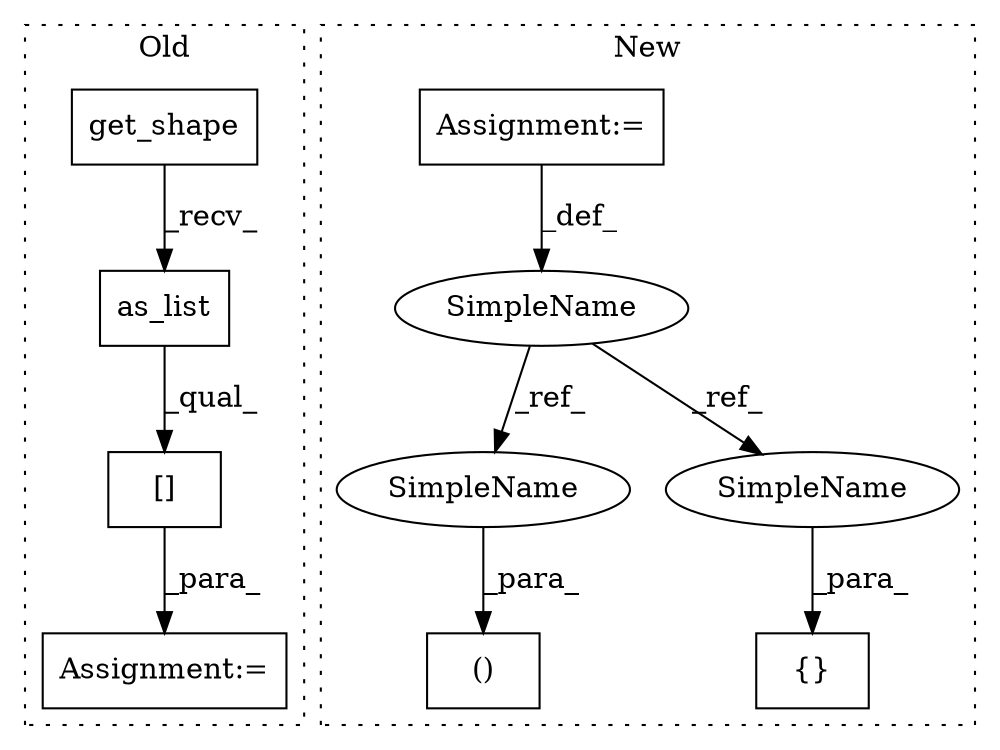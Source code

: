 digraph G {
subgraph cluster0 {
1 [label="get_shape" a="32" s="7013" l="11" shape="box"];
3 [label="Assignment:=" a="7" s="7003" l="1" shape="box"];
4 [label="as_list" a="32" s="7025" l="9" shape="box"];
6 [label="[]" a="2" s="7004,7036" l="31,1" shape="box"];
label = "Old";
style="dotted";
}
subgraph cluster1 {
2 [label="()" a="106" s="7144" l="47" shape="box"];
5 [label="Assignment:=" a="7" s="6890" l="6" shape="box"];
7 [label="{}" a="4" s="7883,7968" l="1,1" shape="box"];
8 [label="SimpleName" a="42" s="6890" l="6" shape="ellipse"];
9 [label="SimpleName" a="42" s="7167" l="6" shape="ellipse"];
10 [label="SimpleName" a="42" s="7895" l="6" shape="ellipse"];
label = "New";
style="dotted";
}
1 -> 4 [label="_recv_"];
4 -> 6 [label="_qual_"];
5 -> 8 [label="_def_"];
6 -> 3 [label="_para_"];
8 -> 9 [label="_ref_"];
8 -> 10 [label="_ref_"];
9 -> 2 [label="_para_"];
10 -> 7 [label="_para_"];
}